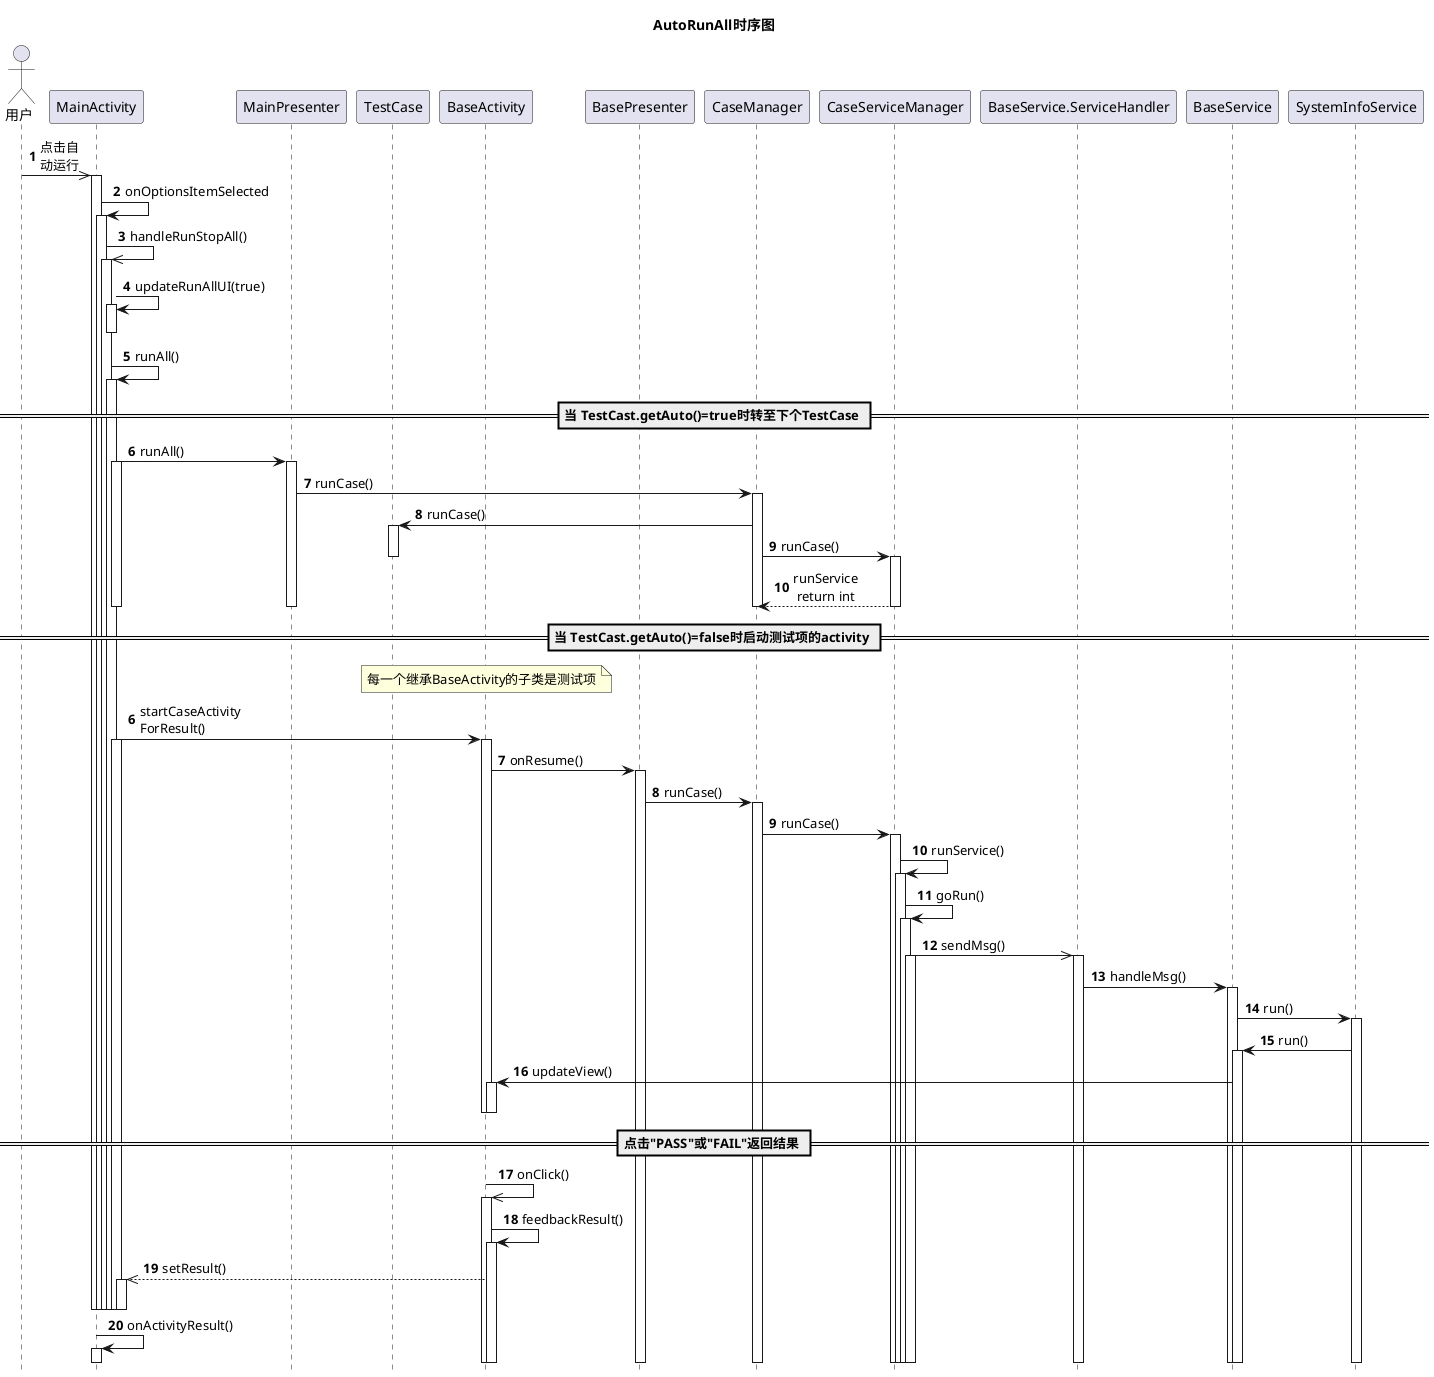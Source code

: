 @startuml
title AutoRunAll时序图
autonumber
hide footbox
actor 用户 as U
participant MainActivity as M
U ->>M: 点击自\n动运行
activate M
M -> M: onOptionsItemSelected
activate M
M ->> M: handleRunStopAll()
activate M
M ->M: updateRunAllUI(true)
activate M
deactivate M
M->M:runAll()
activate M
participant MainPresenter as mp
== 当 TestCast.getAuto()=true时转至下个TestCase ==
M -> mp:runAll()
activate M
activate mp
participant CaseManager as cm
mp -> cm: runCase()
activate cm
participant TestCase as tc
cm -> tc:runCase()
activate tc
participant CaseServiceManager as csm
cm->csm:runCase()
deactivate tc
activate csm
cm <--csm:runService\n return int
deactivate M
deactivate csm
deactivate mp
deactivate cm

autonumber 6
== 当 TestCast.getAuto()=false时启动测试项的activity ==
participant BaseActivity as ba
note over ba: 每一个继承BaseActivity的子类是测试项
M -> ba :startCaseActivity\nForResult()
activate M
activate ba
participant BasePresenter as bp
ba->bp:onResume()
activate bp
participant CaseManager as cm
bp->cm:runCase()
activate cm
participant CaseServiceManager as csm
cm->csm:runCase()
activate csm
csm->csm:runService()
activate csm
csm->csm:goRun()
activate csm
participant BaseService.ServiceHandler as bsh
csm->>bsh:sendMsg()
activate csm
activate bsh
participant BaseService as bs
bsh->bs:handleMsg()
activate bs
participant SystemInfoService as sis
bs->sis:run()
activate sis
sis->bs:run()
activate bs
bs->ba:updateView()
activate ba
deactivate ba
deactivate ba
== 点击"PASS"或"FAIL"返回结果 ==
ba->>ba:onClick()
activate ba
ba->ba:feedbackResult()
activate ba
ba-->>M:setResult()
activate M
deactivate M
deactivate M
deactivate M
deactivate M
deactivate M
deactivate M
M->M:onActivityResult()
activate M
@enduml